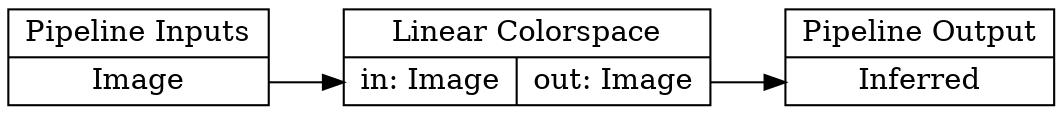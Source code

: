 digraph import {
    rankdir=LR
    pipeline_inputs [shape=record, label="Pipeline Inputs|<out>Image"];
    pipeline_output [shape=record, label="Pipeline Output|<in>Inferred"];
    linear_colorspace [shape=record, label="Linear Colorspace|{<in>in: Image|<out>out: Image}"];
    pipeline_inputs:out -> linear_colorspace:in
    linear_colorspace:out -> pipeline_output:in
}